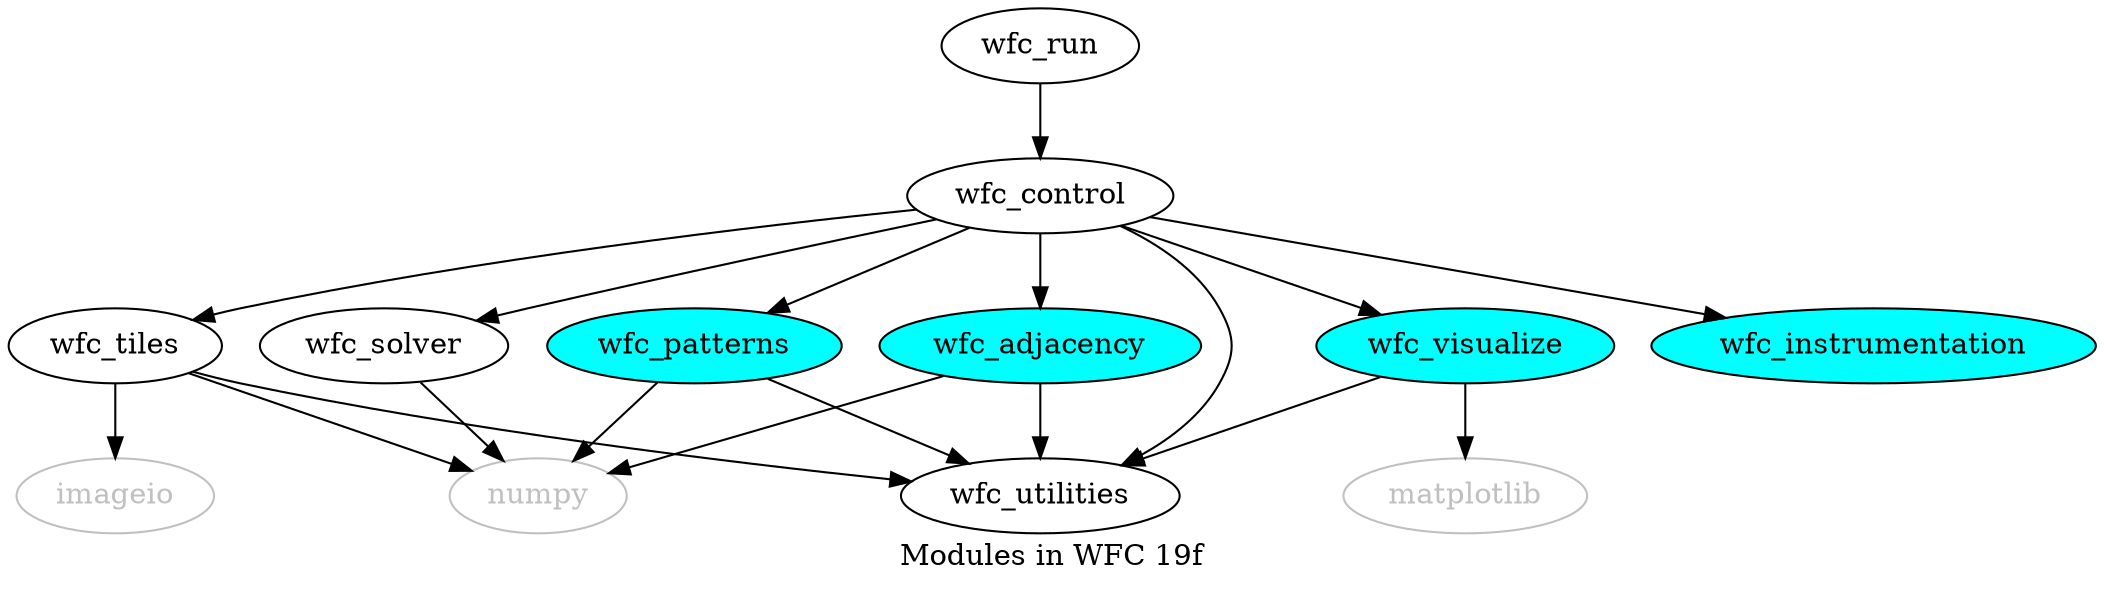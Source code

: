 digraph {
        wfc_run -> wfc_control
        wfc_control -> wfc_utilities
        wfc_control -> wfc_solver
        wfc_solver -> numpy
        wfc_tiles -> numpy
        wfc_patterns -> numpy
        wfc_tiles -> wfc_utilities
        wfc_control -> wfc_tiles
        wfc_control -> wfc_patterns
        wfc_patterns -> wfc_utilities
        wfc_tiles -> imageio
        wfc_control -> wfc_adjacency
        wfc_control -> wfc_visualize
        wfc_visualize -> matplotlib
        wfc_visualize -> wfc_utilities
        wfc_adjacency -> wfc_utilities
        wfc_adjacency -> numpy
        wfc_control -> wfc_instrumentation
        
        wfc_run
        wfc_control []
        wfc_solver
        numpy [color=gray, fontcolor=gray]
        wfc_tiles
        wfc_patterns [style=filled, fillcolor=cyan]
        wfc_utilities
        imageio [color=gray, fontcolor=gray]
        wfc_adjacency [style=filled, fillcolor=cyan]
        wfc_visualize [style=filled, fillcolor=cyan]
        matplotlib [color=gray, fontcolor=gray]
        wfc_instrumentation [style=filled, fillcolor=cyan]
        label="Modules in WFC 19f"
}